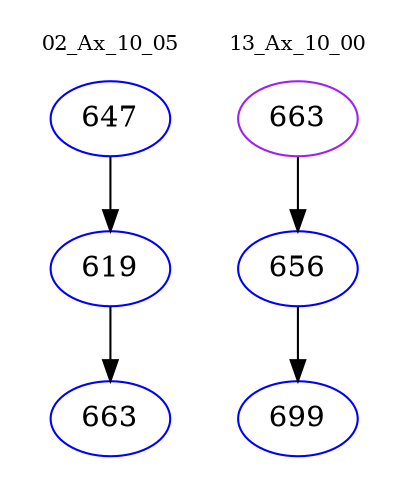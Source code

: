 digraph{
subgraph cluster_0 {
color = white
label = "02_Ax_10_05";
fontsize=10;
T0_647 [label="647", color="blue"]
T0_647 -> T0_619 [color="black"]
T0_619 [label="619", color="blue"]
T0_619 -> T0_663 [color="black"]
T0_663 [label="663", color="blue"]
}
subgraph cluster_1 {
color = white
label = "13_Ax_10_00";
fontsize=10;
T1_663 [label="663", color="purple"]
T1_663 -> T1_656 [color="black"]
T1_656 [label="656", color="blue"]
T1_656 -> T1_699 [color="black"]
T1_699 [label="699", color="blue"]
}
}
